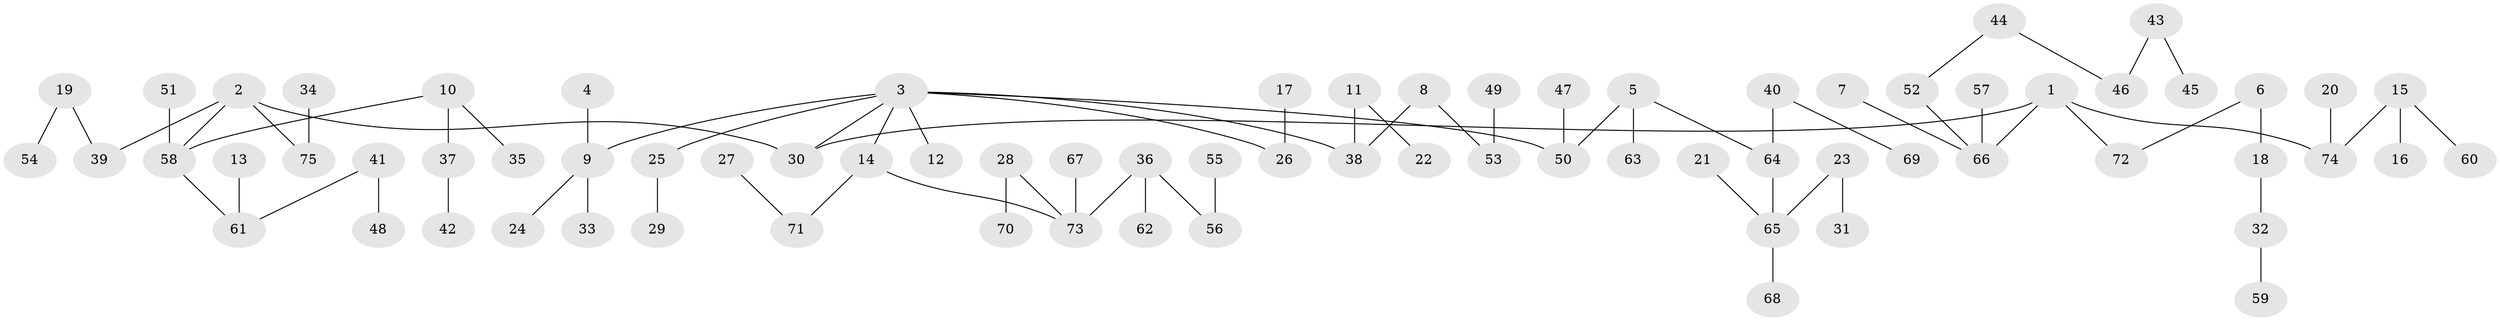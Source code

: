 // original degree distribution, {4: 0.09395973154362416, 5: 0.03355704697986577, 8: 0.006711409395973154, 1: 0.5100671140939598, 3: 0.11409395973154363, 2: 0.22818791946308725, 6: 0.013422818791946308}
// Generated by graph-tools (version 1.1) at 2025/02/03/09/25 03:02:20]
// undirected, 75 vertices, 74 edges
graph export_dot {
graph [start="1"]
  node [color=gray90,style=filled];
  1;
  2;
  3;
  4;
  5;
  6;
  7;
  8;
  9;
  10;
  11;
  12;
  13;
  14;
  15;
  16;
  17;
  18;
  19;
  20;
  21;
  22;
  23;
  24;
  25;
  26;
  27;
  28;
  29;
  30;
  31;
  32;
  33;
  34;
  35;
  36;
  37;
  38;
  39;
  40;
  41;
  42;
  43;
  44;
  45;
  46;
  47;
  48;
  49;
  50;
  51;
  52;
  53;
  54;
  55;
  56;
  57;
  58;
  59;
  60;
  61;
  62;
  63;
  64;
  65;
  66;
  67;
  68;
  69;
  70;
  71;
  72;
  73;
  74;
  75;
  1 -- 30 [weight=1.0];
  1 -- 66 [weight=1.0];
  1 -- 72 [weight=1.0];
  1 -- 74 [weight=1.0];
  2 -- 30 [weight=1.0];
  2 -- 39 [weight=1.0];
  2 -- 58 [weight=1.0];
  2 -- 75 [weight=1.0];
  3 -- 9 [weight=1.0];
  3 -- 12 [weight=1.0];
  3 -- 14 [weight=1.0];
  3 -- 25 [weight=1.0];
  3 -- 26 [weight=1.0];
  3 -- 30 [weight=1.0];
  3 -- 38 [weight=1.0];
  3 -- 50 [weight=1.0];
  4 -- 9 [weight=1.0];
  5 -- 50 [weight=1.0];
  5 -- 63 [weight=1.0];
  5 -- 64 [weight=1.0];
  6 -- 18 [weight=1.0];
  6 -- 72 [weight=1.0];
  7 -- 66 [weight=1.0];
  8 -- 38 [weight=1.0];
  8 -- 53 [weight=1.0];
  9 -- 24 [weight=1.0];
  9 -- 33 [weight=1.0];
  10 -- 35 [weight=1.0];
  10 -- 37 [weight=1.0];
  10 -- 58 [weight=1.0];
  11 -- 22 [weight=1.0];
  11 -- 38 [weight=1.0];
  13 -- 61 [weight=1.0];
  14 -- 71 [weight=1.0];
  14 -- 73 [weight=1.0];
  15 -- 16 [weight=1.0];
  15 -- 60 [weight=1.0];
  15 -- 74 [weight=1.0];
  17 -- 26 [weight=1.0];
  18 -- 32 [weight=1.0];
  19 -- 39 [weight=1.0];
  19 -- 54 [weight=1.0];
  20 -- 74 [weight=1.0];
  21 -- 65 [weight=1.0];
  23 -- 31 [weight=1.0];
  23 -- 65 [weight=1.0];
  25 -- 29 [weight=1.0];
  27 -- 71 [weight=1.0];
  28 -- 70 [weight=1.0];
  28 -- 73 [weight=1.0];
  32 -- 59 [weight=1.0];
  34 -- 75 [weight=1.0];
  36 -- 56 [weight=1.0];
  36 -- 62 [weight=1.0];
  36 -- 73 [weight=1.0];
  37 -- 42 [weight=1.0];
  40 -- 64 [weight=1.0];
  40 -- 69 [weight=1.0];
  41 -- 48 [weight=1.0];
  41 -- 61 [weight=1.0];
  43 -- 45 [weight=1.0];
  43 -- 46 [weight=1.0];
  44 -- 46 [weight=1.0];
  44 -- 52 [weight=1.0];
  47 -- 50 [weight=1.0];
  49 -- 53 [weight=1.0];
  51 -- 58 [weight=1.0];
  52 -- 66 [weight=1.0];
  55 -- 56 [weight=1.0];
  57 -- 66 [weight=1.0];
  58 -- 61 [weight=1.0];
  64 -- 65 [weight=1.0];
  65 -- 68 [weight=1.0];
  67 -- 73 [weight=1.0];
}
